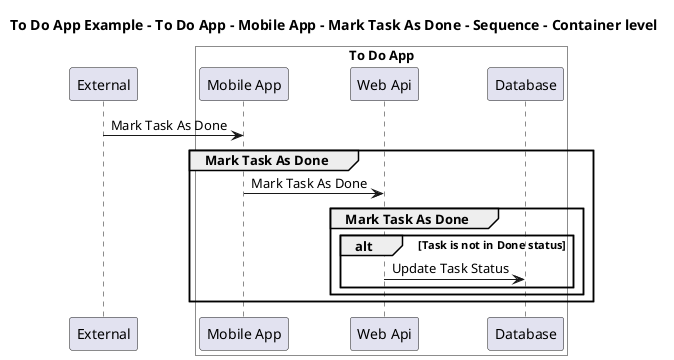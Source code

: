 @startuml

title To Do App Example - To Do App - Mobile App - Mark Task As Done - Sequence - Container level

participant "External" as C4InterFlow.SoftwareSystems.ExternalSystem

box "To Do App" #White
    participant "Mobile App" as ToDoAppExample.SoftwareSystems.ToDoApp.Containers.MobileApp
    participant "Web Api" as ToDoAppExample.SoftwareSystems.ToDoApp.Containers.WebApi
    participant "Database" as ToDoAppExample.SoftwareSystems.ToDoApp.Containers.Database
end box


C4InterFlow.SoftwareSystems.ExternalSystem -> ToDoAppExample.SoftwareSystems.ToDoApp.Containers.MobileApp : Mark Task As Done
group Mark Task As Done
ToDoAppExample.SoftwareSystems.ToDoApp.Containers.MobileApp -> ToDoAppExample.SoftwareSystems.ToDoApp.Containers.WebApi : Mark Task As Done
group Mark Task As Done
alt Task is not in Done status
ToDoAppExample.SoftwareSystems.ToDoApp.Containers.WebApi -> ToDoAppExample.SoftwareSystems.ToDoApp.Containers.Database : Update Task Status
end
end
end


@enduml
